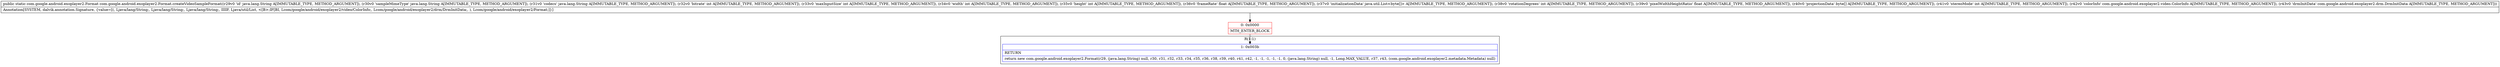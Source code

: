 digraph "CFG forcom.google.android.exoplayer2.Format.createVideoSampleFormat(Ljava\/lang\/String;Ljava\/lang\/String;Ljava\/lang\/String;IIIIFLjava\/util\/List;IF[BILcom\/google\/android\/exoplayer2\/video\/ColorInfo;Lcom\/google\/android\/exoplayer2\/drm\/DrmInitData;)Lcom\/google\/android\/exoplayer2\/Format;" {
subgraph cluster_Region_1578362764 {
label = "R(1:1)";
node [shape=record,color=blue];
Node_1 [shape=record,label="{1\:\ 0x003b|RETURN\l|return new com.google.android.exoplayer2.Format(r29, (java.lang.String) null, r30, r31, r32, r33, r34, r35, r36, r38, r39, r40, r41, r42, \-1, \-1, \-1, \-1, \-1, 0, (java.lang.String) null, \-1, Long.MAX_VALUE, r37, r43, (com.google.android.exoplayer2.metadata.Metadata) null)\l}"];
}
Node_0 [shape=record,color=red,label="{0\:\ 0x0000|MTH_ENTER_BLOCK\l}"];
MethodNode[shape=record,label="{public static com.google.android.exoplayer2.Format com.google.android.exoplayer2.Format.createVideoSampleFormat((r29v0 'id' java.lang.String A[IMMUTABLE_TYPE, METHOD_ARGUMENT]), (r30v0 'sampleMimeType' java.lang.String A[IMMUTABLE_TYPE, METHOD_ARGUMENT]), (r31v0 'codecs' java.lang.String A[IMMUTABLE_TYPE, METHOD_ARGUMENT]), (r32v0 'bitrate' int A[IMMUTABLE_TYPE, METHOD_ARGUMENT]), (r33v0 'maxInputSize' int A[IMMUTABLE_TYPE, METHOD_ARGUMENT]), (r34v0 'width' int A[IMMUTABLE_TYPE, METHOD_ARGUMENT]), (r35v0 'height' int A[IMMUTABLE_TYPE, METHOD_ARGUMENT]), (r36v0 'frameRate' float A[IMMUTABLE_TYPE, METHOD_ARGUMENT]), (r37v0 'initializationData' java.util.List\<byte[]\> A[IMMUTABLE_TYPE, METHOD_ARGUMENT]), (r38v0 'rotationDegrees' int A[IMMUTABLE_TYPE, METHOD_ARGUMENT]), (r39v0 'pixelWidthHeightRatio' float A[IMMUTABLE_TYPE, METHOD_ARGUMENT]), (r40v0 'projectionData' byte[] A[IMMUTABLE_TYPE, METHOD_ARGUMENT]), (r41v0 'stereoMode' int A[IMMUTABLE_TYPE, METHOD_ARGUMENT]), (r42v0 'colorInfo' com.google.android.exoplayer2.video.ColorInfo A[IMMUTABLE_TYPE, METHOD_ARGUMENT]), (r43v0 'drmInitData' com.google.android.exoplayer2.drm.DrmInitData A[IMMUTABLE_TYPE, METHOD_ARGUMENT]))  | Annotation[SYSTEM, dalvik.annotation.Signature, \{value=[(, Ljava\/lang\/String;, Ljava\/lang\/String;, Ljava\/lang\/String;, IIIIF, Ljava\/util\/List, \<[B\>;IF[BI, Lcom\/google\/android\/exoplayer2\/video\/ColorInfo;, Lcom\/google\/android\/exoplayer2\/drm\/DrmInitData;, ), Lcom\/google\/android\/exoplayer2\/Format;]\}]\l}"];
MethodNode -> Node_0;
Node_0 -> Node_1;
}

